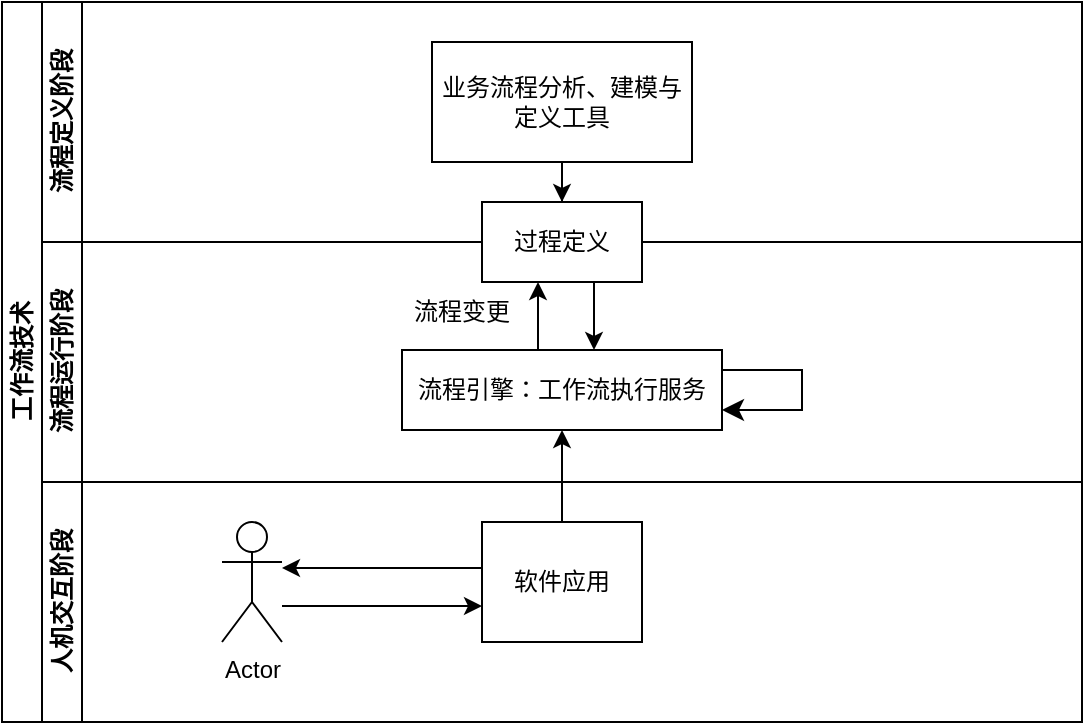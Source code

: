 <mxfile version="23.1.5" type="github">
  <diagram id="prtHgNgQTEPvFCAcTncT" name="Page-1">
    <mxGraphModel dx="1434" dy="913" grid="1" gridSize="10" guides="1" tooltips="1" connect="1" arrows="1" fold="1" page="1" pageScale="1" pageWidth="827" pageHeight="1169" math="0" shadow="0">
      <root>
        <mxCell id="0" />
        <mxCell id="1" parent="0" />
        <mxCell id="dNxyNK7c78bLwvsdeMH5-19" value="工作流技术" style="swimlane;html=1;childLayout=stackLayout;resizeParent=1;resizeParentMax=0;horizontal=0;startSize=20;horizontalStack=0;" parent="1" vertex="1">
          <mxGeometry x="90" y="120" width="540" height="360" as="geometry" />
        </mxCell>
        <mxCell id="dNxyNK7c78bLwvsdeMH5-20" value="流程定义阶段" style="swimlane;html=1;startSize=20;horizontal=0;" parent="dNxyNK7c78bLwvsdeMH5-19" vertex="1">
          <mxGeometry x="20" width="520" height="120" as="geometry" />
        </mxCell>
        <mxCell id="dNxyNK7c78bLwvsdeMH5-24" value="业务流程分析、建模与定义工具" style="rounded=0;whiteSpace=wrap;html=1;fontFamily=Helvetica;fontSize=12;fontColor=#000000;align=center;" parent="dNxyNK7c78bLwvsdeMH5-20" vertex="1">
          <mxGeometry x="195" y="20" width="130" height="60" as="geometry" />
        </mxCell>
        <mxCell id="dNxyNK7c78bLwvsdeMH5-21" value="流程运行阶段" style="swimlane;html=1;startSize=20;horizontal=0;" parent="dNxyNK7c78bLwvsdeMH5-19" vertex="1">
          <mxGeometry x="20" y="120" width="520" height="120" as="geometry" />
        </mxCell>
        <mxCell id="5SpAydvQK5SX51XMpyuf-20" value="" style="edgeStyle=orthogonalEdgeStyle;rounded=0;orthogonalLoop=1;jettySize=auto;html=1;" edge="1" parent="dNxyNK7c78bLwvsdeMH5-21">
          <mxGeometry relative="1" as="geometry">
            <mxPoint x="276" y="20" as="sourcePoint" />
            <mxPoint x="276" y="54" as="targetPoint" />
          </mxGeometry>
        </mxCell>
        <mxCell id="dNxyNK7c78bLwvsdeMH5-26" value="过程定义" style="rounded=0;whiteSpace=wrap;html=1;fontFamily=Helvetica;fontSize=12;fontColor=#000000;align=center;" parent="dNxyNK7c78bLwvsdeMH5-21" vertex="1">
          <mxGeometry x="220" y="-20" width="80" height="40" as="geometry" />
        </mxCell>
        <mxCell id="5SpAydvQK5SX51XMpyuf-19" value="" style="edgeStyle=orthogonalEdgeStyle;rounded=0;orthogonalLoop=1;jettySize=auto;html=1;" edge="1" parent="dNxyNK7c78bLwvsdeMH5-21">
          <mxGeometry relative="1" as="geometry">
            <mxPoint x="248" y="54" as="sourcePoint" />
            <mxPoint x="248" y="20" as="targetPoint" />
          </mxGeometry>
        </mxCell>
        <mxCell id="5SpAydvQK5SX51XMpyuf-7" value="流程引擎：工作流执行服务" style="rounded=0;whiteSpace=wrap;html=1;" vertex="1" parent="dNxyNK7c78bLwvsdeMH5-21">
          <mxGeometry x="180" y="54" width="160" height="40" as="geometry" />
        </mxCell>
        <mxCell id="5SpAydvQK5SX51XMpyuf-24" value="" style="edgeStyle=elbowEdgeStyle;elbow=vertical;endArrow=classic;html=1;curved=0;rounded=0;endSize=8;startSize=8;" edge="1" parent="dNxyNK7c78bLwvsdeMH5-21" source="5SpAydvQK5SX51XMpyuf-7" target="5SpAydvQK5SX51XMpyuf-7">
          <mxGeometry width="50" height="50" relative="1" as="geometry">
            <mxPoint x="280" y="250" as="sourcePoint" />
            <mxPoint x="400" y="70" as="targetPoint" />
            <Array as="points">
              <mxPoint x="380" y="74" />
            </Array>
          </mxGeometry>
        </mxCell>
        <mxCell id="5SpAydvQK5SX51XMpyuf-25" value="流程变更" style="text;html=1;align=center;verticalAlign=middle;whiteSpace=wrap;rounded=0;" vertex="1" parent="dNxyNK7c78bLwvsdeMH5-21">
          <mxGeometry x="180" y="20" width="60" height="30" as="geometry" />
        </mxCell>
        <mxCell id="dNxyNK7c78bLwvsdeMH5-22" value="人机交互阶段" style="swimlane;html=1;startSize=20;horizontal=0;" parent="dNxyNK7c78bLwvsdeMH5-19" vertex="1">
          <mxGeometry x="20" y="240" width="520" height="120" as="geometry" />
        </mxCell>
        <mxCell id="5SpAydvQK5SX51XMpyuf-11" value="" style="edgeStyle=orthogonalEdgeStyle;rounded=0;orthogonalLoop=1;jettySize=auto;html=1;" edge="1" parent="dNxyNK7c78bLwvsdeMH5-22">
          <mxGeometry relative="1" as="geometry">
            <mxPoint x="220" y="43" as="sourcePoint" />
            <mxPoint x="120" y="43" as="targetPoint" />
          </mxGeometry>
        </mxCell>
        <mxCell id="dNxyNK7c78bLwvsdeMH5-34" value="软件应用" style="rounded=0;whiteSpace=wrap;html=1;fontFamily=Helvetica;fontSize=12;fontColor=#000000;align=center;" parent="dNxyNK7c78bLwvsdeMH5-22" vertex="1">
          <mxGeometry x="220" y="20" width="80" height="60" as="geometry" />
        </mxCell>
        <mxCell id="5SpAydvQK5SX51XMpyuf-14" value="" style="edgeStyle=orthogonalEdgeStyle;rounded=0;orthogonalLoop=1;jettySize=auto;html=1;" edge="1" parent="dNxyNK7c78bLwvsdeMH5-22">
          <mxGeometry relative="1" as="geometry">
            <mxPoint x="120" y="62" as="sourcePoint" />
            <mxPoint x="220" y="62" as="targetPoint" />
          </mxGeometry>
        </mxCell>
        <mxCell id="5SpAydvQK5SX51XMpyuf-9" value="Actor" style="shape=umlActor;verticalLabelPosition=bottom;verticalAlign=top;html=1;outlineConnect=0;" vertex="1" parent="dNxyNK7c78bLwvsdeMH5-22">
          <mxGeometry x="90" y="20" width="30" height="60" as="geometry" />
        </mxCell>
        <mxCell id="5SpAydvQK5SX51XMpyuf-6" value="" style="edgeStyle=orthogonalEdgeStyle;rounded=0;orthogonalLoop=1;jettySize=auto;html=1;" edge="1" parent="dNxyNK7c78bLwvsdeMH5-19" source="dNxyNK7c78bLwvsdeMH5-24" target="dNxyNK7c78bLwvsdeMH5-26">
          <mxGeometry relative="1" as="geometry" />
        </mxCell>
        <mxCell id="5SpAydvQK5SX51XMpyuf-17" value="" style="edgeStyle=orthogonalEdgeStyle;rounded=0;orthogonalLoop=1;jettySize=auto;html=1;" edge="1" parent="dNxyNK7c78bLwvsdeMH5-19" source="dNxyNK7c78bLwvsdeMH5-34" target="5SpAydvQK5SX51XMpyuf-7">
          <mxGeometry relative="1" as="geometry" />
        </mxCell>
      </root>
    </mxGraphModel>
  </diagram>
</mxfile>
